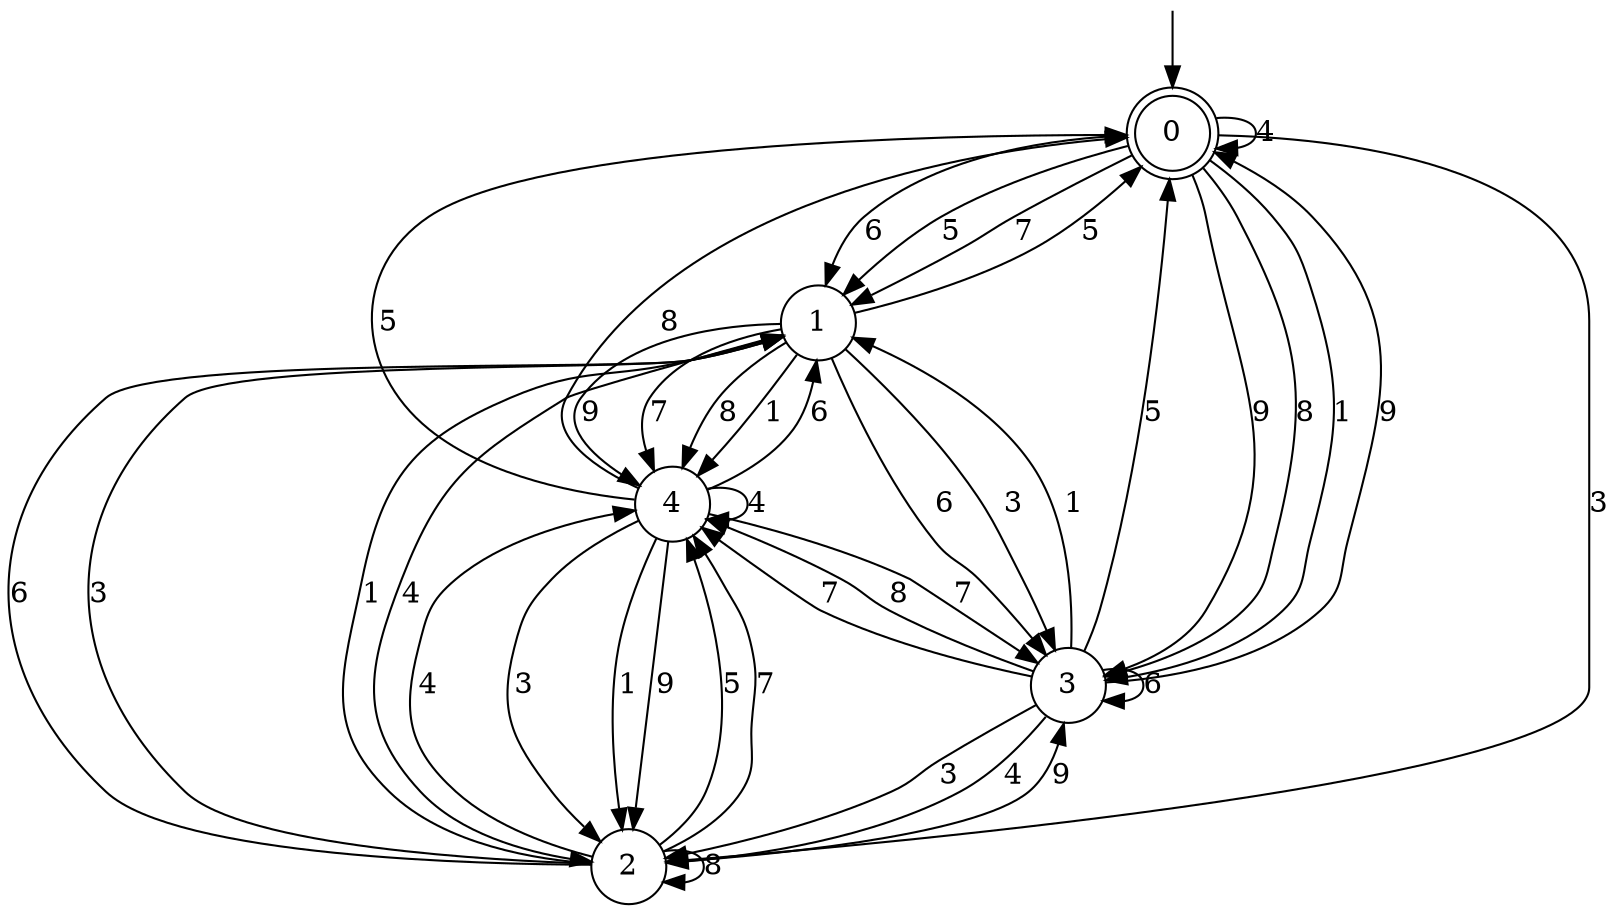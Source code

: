 digraph g {

	s0 [shape="doublecircle" label="0"];
	s1 [shape="circle" label="1"];
	s2 [shape="circle" label="2"];
	s3 [shape="circle" label="3"];
	s4 [shape="circle" label="4"];
	s0 -> s1 [label="6"];
	s0 -> s2 [label="3"];
	s0 -> s3 [label="9"];
	s0 -> s1 [label="5"];
	s0 -> s1 [label="7"];
	s0 -> s3 [label="8"];
	s0 -> s3 [label="1"];
	s0 -> s0 [label="4"];
	s1 -> s3 [label="6"];
	s1 -> s3 [label="3"];
	s1 -> s4 [label="9"];
	s1 -> s0 [label="5"];
	s1 -> s4 [label="7"];
	s1 -> s4 [label="8"];
	s1 -> s4 [label="1"];
	s1 -> s2 [label="4"];
	s2 -> s1 [label="6"];
	s2 -> s1 [label="3"];
	s2 -> s3 [label="9"];
	s2 -> s4 [label="5"];
	s2 -> s4 [label="7"];
	s2 -> s2 [label="8"];
	s2 -> s1 [label="1"];
	s2 -> s4 [label="4"];
	s3 -> s3 [label="6"];
	s3 -> s2 [label="3"];
	s3 -> s0 [label="9"];
	s3 -> s0 [label="5"];
	s3 -> s4 [label="7"];
	s3 -> s4 [label="8"];
	s3 -> s1 [label="1"];
	s3 -> s2 [label="4"];
	s4 -> s1 [label="6"];
	s4 -> s2 [label="3"];
	s4 -> s2 [label="9"];
	s4 -> s0 [label="5"];
	s4 -> s3 [label="7"];
	s4 -> s0 [label="8"];
	s4 -> s2 [label="1"];
	s4 -> s4 [label="4"];

__start0 [label="" shape="none" width="0" height="0"];
__start0 -> s0;

}
